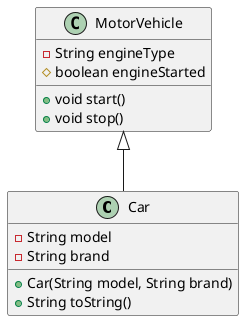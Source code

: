 @startuml

class Car {
	-String model
	-String brand
	+Car(String model, String brand)
	+String toString()
}
class MotorVehicle {
	-String engineType
	#boolean engineStarted
	+void start()
	+void stop()
}
MotorVehicle <|-- Car
@enduml